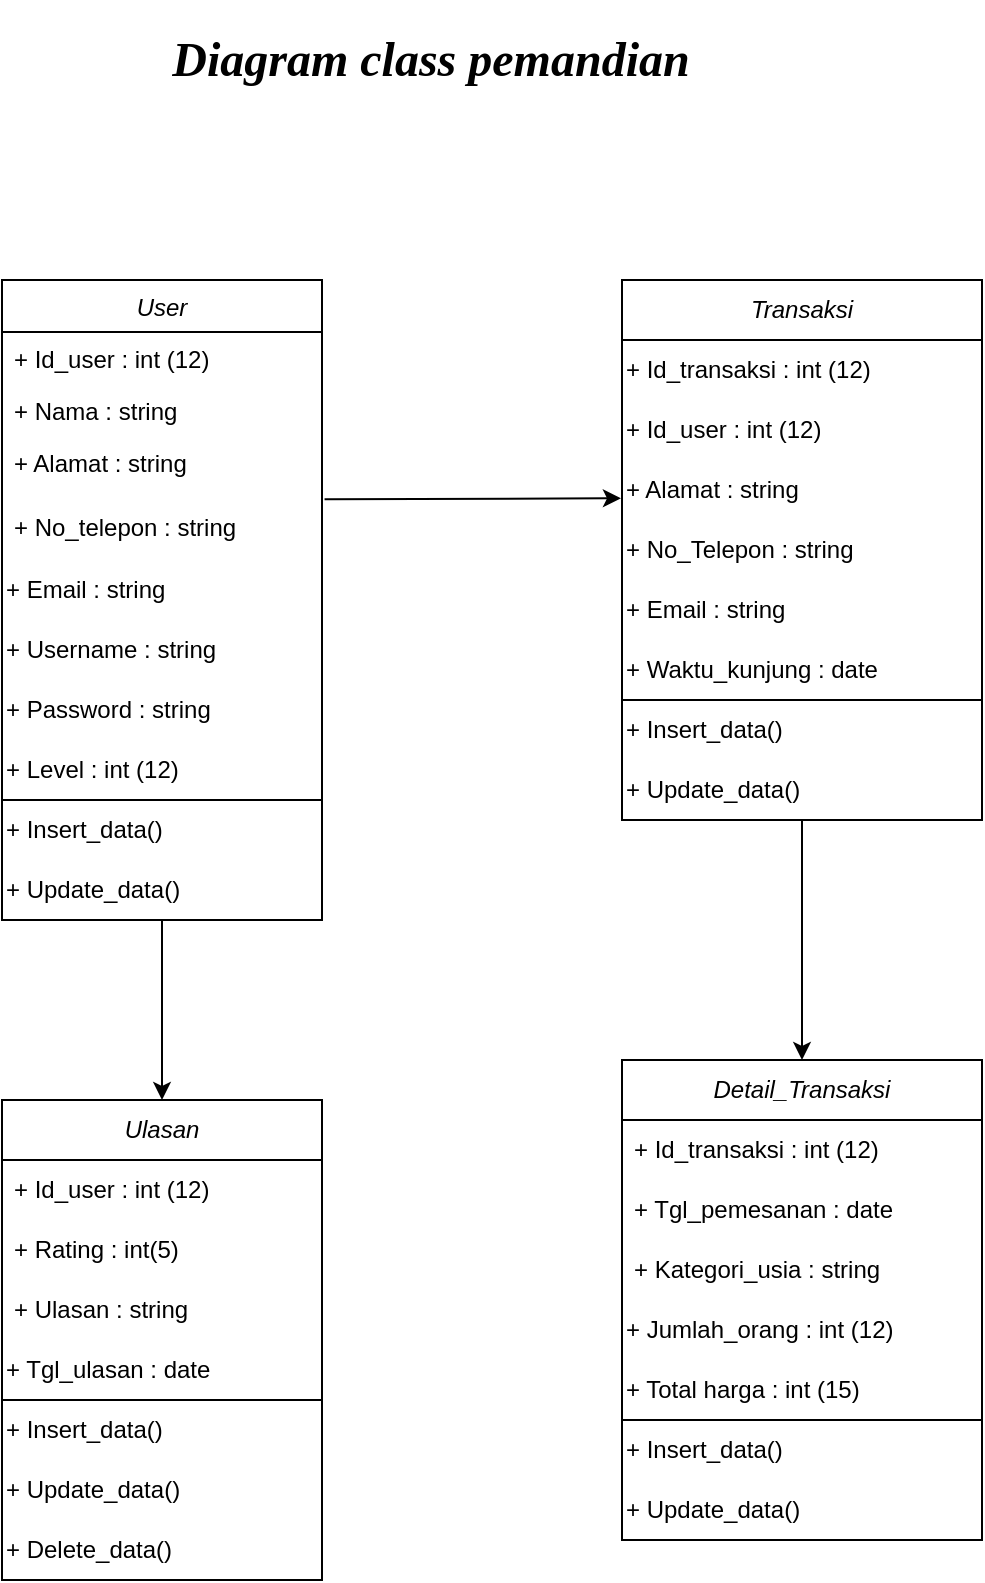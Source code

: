 <mxfile version="21.6.6" type="github">
  <diagram id="C5RBs43oDa-KdzZeNtuy" name="Page-1">
    <mxGraphModel dx="683" dy="1548" grid="1" gridSize="10" guides="1" tooltips="1" connect="1" arrows="1" fold="1" page="1" pageScale="1" pageWidth="827" pageHeight="1169" math="0" shadow="0">
      <root>
        <mxCell id="WIyWlLk6GJQsqaUBKTNV-0" />
        <mxCell id="WIyWlLk6GJQsqaUBKTNV-1" parent="WIyWlLk6GJQsqaUBKTNV-0" />
        <mxCell id="zkfFHV4jXpPFQw0GAbJ--0" value="User" style="swimlane;fontStyle=2;align=center;verticalAlign=top;childLayout=stackLayout;horizontal=1;startSize=26;horizontalStack=0;resizeParent=1;resizeLast=0;collapsible=1;marginBottom=0;rounded=0;shadow=0;strokeWidth=1;" parent="WIyWlLk6GJQsqaUBKTNV-1" vertex="1">
          <mxGeometry x="220" y="130" width="160" height="260" as="geometry">
            <mxRectangle x="230" y="140" width="160" height="26" as="alternateBounds" />
          </mxGeometry>
        </mxCell>
        <mxCell id="zkfFHV4jXpPFQw0GAbJ--1" value="+ Id_user : int (12)" style="text;align=left;verticalAlign=top;spacingLeft=4;spacingRight=4;overflow=hidden;rotatable=0;points=[[0,0.5],[1,0.5]];portConstraint=eastwest;" parent="zkfFHV4jXpPFQw0GAbJ--0" vertex="1">
          <mxGeometry y="26" width="160" height="26" as="geometry" />
        </mxCell>
        <mxCell id="zkfFHV4jXpPFQw0GAbJ--2" value="+ Nama : string " style="text;align=left;verticalAlign=top;spacingLeft=4;spacingRight=4;overflow=hidden;rotatable=0;points=[[0,0.5],[1,0.5]];portConstraint=eastwest;rounded=0;shadow=0;html=0;" parent="zkfFHV4jXpPFQw0GAbJ--0" vertex="1">
          <mxGeometry y="52" width="160" height="26" as="geometry" />
        </mxCell>
        <mxCell id="zkfFHV4jXpPFQw0GAbJ--3" value="+ Alamat : string" style="text;align=left;verticalAlign=top;spacingLeft=4;spacingRight=4;overflow=hidden;rotatable=0;points=[[0,0.5],[1,0.5]];portConstraint=eastwest;rounded=0;shadow=0;html=0;" parent="zkfFHV4jXpPFQw0GAbJ--0" vertex="1">
          <mxGeometry y="78" width="160" height="32" as="geometry" />
        </mxCell>
        <mxCell id="zkfFHV4jXpPFQw0GAbJ--5" value="+ No_telepon : string" style="text;align=left;verticalAlign=top;spacingLeft=4;spacingRight=4;overflow=hidden;rotatable=0;points=[[0,0.5],[1,0.5]];portConstraint=eastwest;" parent="zkfFHV4jXpPFQw0GAbJ--0" vertex="1">
          <mxGeometry y="110" width="160" height="30" as="geometry" />
        </mxCell>
        <mxCell id="bZdzXyI9z17Q2TIN5yFZ-2" value="+ Email : string" style="text;html=1;align=left;verticalAlign=middle;resizable=0;points=[];autosize=1;strokeColor=none;fillColor=none;" parent="zkfFHV4jXpPFQw0GAbJ--0" vertex="1">
          <mxGeometry y="140" width="160" height="30" as="geometry" />
        </mxCell>
        <mxCell id="bZdzXyI9z17Q2TIN5yFZ-3" value="+ Username : string" style="text;html=1;align=left;verticalAlign=middle;resizable=0;points=[];autosize=1;strokeColor=none;fillColor=none;" parent="zkfFHV4jXpPFQw0GAbJ--0" vertex="1">
          <mxGeometry y="170" width="160" height="30" as="geometry" />
        </mxCell>
        <mxCell id="bZdzXyI9z17Q2TIN5yFZ-5" value="+ Password : string" style="text;html=1;align=left;verticalAlign=middle;resizable=0;points=[];autosize=1;strokeColor=none;fillColor=none;" parent="zkfFHV4jXpPFQw0GAbJ--0" vertex="1">
          <mxGeometry y="200" width="160" height="30" as="geometry" />
        </mxCell>
        <mxCell id="bZdzXyI9z17Q2TIN5yFZ-6" value="+ Level : int (12)" style="text;html=1;align=left;verticalAlign=middle;resizable=0;points=[];autosize=1;strokeColor=none;fillColor=none;" parent="zkfFHV4jXpPFQw0GAbJ--0" vertex="1">
          <mxGeometry y="230" width="160" height="30" as="geometry" />
        </mxCell>
        <mxCell id="bZdzXyI9z17Q2TIN5yFZ-7" value="&lt;h1&gt;Diagram class pemandian&lt;/h1&gt;" style="text;html=1;strokeColor=none;fillColor=none;spacing=5;spacingTop=-20;whiteSpace=wrap;overflow=hidden;rounded=0;fontFamily=Comic Sans MS;fontStyle=2;align=center;" parent="WIyWlLk6GJQsqaUBKTNV-1" vertex="1">
          <mxGeometry x="279" width="311" height="120" as="geometry" />
        </mxCell>
        <mxCell id="bZdzXyI9z17Q2TIN5yFZ-8" value="Transaksi" style="swimlane;fontStyle=2;childLayout=stackLayout;horizontal=1;startSize=30;horizontalStack=0;resizeParent=1;resizeParentMax=0;resizeLast=0;collapsible=1;marginBottom=0;whiteSpace=wrap;html=1;align=center;" parent="WIyWlLk6GJQsqaUBKTNV-1" vertex="1">
          <mxGeometry x="530" y="130" width="180" height="210" as="geometry" />
        </mxCell>
        <mxCell id="bZdzXyI9z17Q2TIN5yFZ-12" value="+ Id_transaksi : int (12)" style="text;html=1;align=left;verticalAlign=middle;resizable=0;points=[];autosize=1;strokeColor=none;fillColor=none;" parent="bZdzXyI9z17Q2TIN5yFZ-8" vertex="1">
          <mxGeometry y="30" width="180" height="30" as="geometry" />
        </mxCell>
        <mxCell id="bZdzXyI9z17Q2TIN5yFZ-14" value="+ Id_user : int (12)" style="text;html=1;strokeColor=none;fillColor=none;align=left;verticalAlign=middle;whiteSpace=wrap;rounded=0;" parent="bZdzXyI9z17Q2TIN5yFZ-8" vertex="1">
          <mxGeometry y="60" width="180" height="30" as="geometry" />
        </mxCell>
        <mxCell id="bZdzXyI9z17Q2TIN5yFZ-15" value="+ Alamat : string" style="text;html=1;strokeColor=none;fillColor=none;align=left;verticalAlign=middle;whiteSpace=wrap;rounded=0;" parent="bZdzXyI9z17Q2TIN5yFZ-8" vertex="1">
          <mxGeometry y="90" width="180" height="30" as="geometry" />
        </mxCell>
        <mxCell id="bZdzXyI9z17Q2TIN5yFZ-16" value="+ No_Telepon&amp;nbsp;: string" style="text;html=1;strokeColor=none;fillColor=none;align=left;verticalAlign=middle;whiteSpace=wrap;rounded=0;" parent="bZdzXyI9z17Q2TIN5yFZ-8" vertex="1">
          <mxGeometry y="120" width="180" height="30" as="geometry" />
        </mxCell>
        <mxCell id="bZdzXyI9z17Q2TIN5yFZ-18" value="+ Email&amp;nbsp;: string" style="text;html=1;strokeColor=none;fillColor=none;align=left;verticalAlign=middle;whiteSpace=wrap;rounded=0;" parent="bZdzXyI9z17Q2TIN5yFZ-8" vertex="1">
          <mxGeometry y="150" width="180" height="30" as="geometry" />
        </mxCell>
        <mxCell id="bZdzXyI9z17Q2TIN5yFZ-19" value="+ Waktu_kunjung : date" style="text;html=1;strokeColor=none;fillColor=none;align=left;verticalAlign=middle;whiteSpace=wrap;rounded=0;" parent="bZdzXyI9z17Q2TIN5yFZ-8" vertex="1">
          <mxGeometry y="180" width="180" height="30" as="geometry" />
        </mxCell>
        <mxCell id="bZdzXyI9z17Q2TIN5yFZ-21" value="" style="endArrow=classic;html=1;rounded=0;entryX=-0.003;entryY=0.638;entryDx=0;entryDy=0;entryPerimeter=0;exitX=1.008;exitY=-0.013;exitDx=0;exitDy=0;exitPerimeter=0;" parent="WIyWlLk6GJQsqaUBKTNV-1" source="zkfFHV4jXpPFQw0GAbJ--5" target="bZdzXyI9z17Q2TIN5yFZ-15" edge="1">
          <mxGeometry width="50" height="50" relative="1" as="geometry">
            <mxPoint x="350" y="250" as="sourcePoint" />
            <mxPoint x="400" y="200" as="targetPoint" />
            <Array as="points" />
          </mxGeometry>
        </mxCell>
        <mxCell id="bZdzXyI9z17Q2TIN5yFZ-22" value="Detail_Transaksi" style="swimlane;fontStyle=2;childLayout=stackLayout;horizontal=1;startSize=30;horizontalStack=0;resizeParent=1;resizeParentMax=0;resizeLast=0;collapsible=1;marginBottom=0;whiteSpace=wrap;html=1;" parent="WIyWlLk6GJQsqaUBKTNV-1" vertex="1">
          <mxGeometry x="530" y="520" width="180" height="180" as="geometry" />
        </mxCell>
        <mxCell id="bZdzXyI9z17Q2TIN5yFZ-23" value="+ Id_transaksi : int (12)" style="text;strokeColor=none;fillColor=none;align=left;verticalAlign=middle;spacingLeft=4;spacingRight=4;overflow=hidden;points=[[0,0.5],[1,0.5]];portConstraint=eastwest;rotatable=0;whiteSpace=wrap;html=1;" parent="bZdzXyI9z17Q2TIN5yFZ-22" vertex="1">
          <mxGeometry y="30" width="180" height="30" as="geometry" />
        </mxCell>
        <mxCell id="bZdzXyI9z17Q2TIN5yFZ-24" value="+ Tgl_pemesanan : date" style="text;strokeColor=none;fillColor=none;align=left;verticalAlign=middle;spacingLeft=4;spacingRight=4;overflow=hidden;points=[[0,0.5],[1,0.5]];portConstraint=eastwest;rotatable=0;whiteSpace=wrap;html=1;" parent="bZdzXyI9z17Q2TIN5yFZ-22" vertex="1">
          <mxGeometry y="60" width="180" height="30" as="geometry" />
        </mxCell>
        <mxCell id="bZdzXyI9z17Q2TIN5yFZ-25" value="+ Kategori_usia : string" style="text;strokeColor=none;fillColor=none;align=left;verticalAlign=middle;spacingLeft=4;spacingRight=4;overflow=hidden;points=[[0,0.5],[1,0.5]];portConstraint=eastwest;rotatable=0;whiteSpace=wrap;html=1;" parent="bZdzXyI9z17Q2TIN5yFZ-22" vertex="1">
          <mxGeometry y="90" width="180" height="30" as="geometry" />
        </mxCell>
        <mxCell id="bZdzXyI9z17Q2TIN5yFZ-26" value="+ Jumlah_orang : int (12)" style="text;html=1;align=left;verticalAlign=middle;resizable=0;points=[];autosize=1;strokeColor=none;fillColor=none;" parent="bZdzXyI9z17Q2TIN5yFZ-22" vertex="1">
          <mxGeometry y="120" width="180" height="30" as="geometry" />
        </mxCell>
        <mxCell id="bZdzXyI9z17Q2TIN5yFZ-27" value="+ Total harga : int (15)" style="text;html=1;align=left;verticalAlign=middle;resizable=0;points=[];autosize=1;strokeColor=none;fillColor=none;" parent="bZdzXyI9z17Q2TIN5yFZ-22" vertex="1">
          <mxGeometry y="150" width="180" height="30" as="geometry" />
        </mxCell>
        <mxCell id="bZdzXyI9z17Q2TIN5yFZ-29" value="&lt;i&gt;Ulasan&lt;/i&gt;" style="swimlane;fontStyle=0;childLayout=stackLayout;horizontal=1;startSize=30;horizontalStack=0;resizeParent=1;resizeParentMax=0;resizeLast=0;collapsible=1;marginBottom=0;whiteSpace=wrap;html=1;align=center;" parent="WIyWlLk6GJQsqaUBKTNV-1" vertex="1">
          <mxGeometry x="220" y="540" width="160" height="150" as="geometry" />
        </mxCell>
        <mxCell id="bZdzXyI9z17Q2TIN5yFZ-30" value="+ Id_user : int (12)" style="text;strokeColor=none;fillColor=none;align=left;verticalAlign=middle;spacingLeft=4;spacingRight=4;overflow=hidden;points=[[0,0.5],[1,0.5]];portConstraint=eastwest;rotatable=0;whiteSpace=wrap;html=1;" parent="bZdzXyI9z17Q2TIN5yFZ-29" vertex="1">
          <mxGeometry y="30" width="160" height="30" as="geometry" />
        </mxCell>
        <mxCell id="bZdzXyI9z17Q2TIN5yFZ-31" value="+ Rating : int(5)" style="text;strokeColor=none;fillColor=none;align=left;verticalAlign=middle;spacingLeft=4;spacingRight=4;overflow=hidden;points=[[0,0.5],[1,0.5]];portConstraint=eastwest;rotatable=0;whiteSpace=wrap;html=1;" parent="bZdzXyI9z17Q2TIN5yFZ-29" vertex="1">
          <mxGeometry y="60" width="160" height="30" as="geometry" />
        </mxCell>
        <mxCell id="bZdzXyI9z17Q2TIN5yFZ-32" value="+ Ulasan&amp;nbsp;: string" style="text;strokeColor=none;fillColor=none;align=left;verticalAlign=middle;spacingLeft=4;spacingRight=4;overflow=hidden;points=[[0,0.5],[1,0.5]];portConstraint=eastwest;rotatable=0;whiteSpace=wrap;html=1;" parent="bZdzXyI9z17Q2TIN5yFZ-29" vertex="1">
          <mxGeometry y="90" width="160" height="30" as="geometry" />
        </mxCell>
        <mxCell id="bZdzXyI9z17Q2TIN5yFZ-33" value="+ Tgl_ulasan : date" style="text;html=1;strokeColor=none;fillColor=none;align=left;verticalAlign=middle;whiteSpace=wrap;rounded=0;" parent="bZdzXyI9z17Q2TIN5yFZ-29" vertex="1">
          <mxGeometry y="120" width="160" height="30" as="geometry" />
        </mxCell>
        <mxCell id="MHJUN0xG9CUG6Ji6Jj-p-0" value="" style="rounded=0;whiteSpace=wrap;html=1;align=left;" vertex="1" parent="WIyWlLk6GJQsqaUBKTNV-1">
          <mxGeometry x="220" y="390" width="160" height="60" as="geometry" />
        </mxCell>
        <mxCell id="MHJUN0xG9CUG6Ji6Jj-p-1" value="+ Insert_data()" style="text;html=1;strokeColor=none;fillColor=none;align=left;verticalAlign=middle;whiteSpace=wrap;rounded=0;" vertex="1" parent="WIyWlLk6GJQsqaUBKTNV-1">
          <mxGeometry x="220" y="390" width="160" height="30" as="geometry" />
        </mxCell>
        <mxCell id="MHJUN0xG9CUG6Ji6Jj-p-24" style="edgeStyle=orthogonalEdgeStyle;rounded=0;orthogonalLoop=1;jettySize=auto;html=1;" edge="1" parent="WIyWlLk6GJQsqaUBKTNV-1" source="MHJUN0xG9CUG6Ji6Jj-p-3" target="bZdzXyI9z17Q2TIN5yFZ-29">
          <mxGeometry relative="1" as="geometry" />
        </mxCell>
        <mxCell id="MHJUN0xG9CUG6Ji6Jj-p-3" value="+ Update_data()" style="text;html=1;strokeColor=none;fillColor=none;align=left;verticalAlign=middle;whiteSpace=wrap;rounded=0;" vertex="1" parent="WIyWlLk6GJQsqaUBKTNV-1">
          <mxGeometry x="220" y="420" width="160" height="30" as="geometry" />
        </mxCell>
        <mxCell id="MHJUN0xG9CUG6Ji6Jj-p-4" value="" style="rounded=0;whiteSpace=wrap;html=1;" vertex="1" parent="WIyWlLk6GJQsqaUBKTNV-1">
          <mxGeometry x="220" y="690" width="160" height="90" as="geometry" />
        </mxCell>
        <mxCell id="MHJUN0xG9CUG6Ji6Jj-p-5" value="+ Insert_data()" style="text;html=1;strokeColor=none;fillColor=none;align=left;verticalAlign=middle;whiteSpace=wrap;rounded=0;" vertex="1" parent="WIyWlLk6GJQsqaUBKTNV-1">
          <mxGeometry x="220" y="690" width="160" height="30" as="geometry" />
        </mxCell>
        <mxCell id="MHJUN0xG9CUG6Ji6Jj-p-10" value="+ Update_data()" style="text;html=1;strokeColor=none;fillColor=none;align=left;verticalAlign=middle;whiteSpace=wrap;rounded=0;" vertex="1" parent="WIyWlLk6GJQsqaUBKTNV-1">
          <mxGeometry x="220" y="720" width="160" height="30" as="geometry" />
        </mxCell>
        <mxCell id="MHJUN0xG9CUG6Ji6Jj-p-11" value="+ Delete_data()" style="text;html=1;strokeColor=none;fillColor=none;align=left;verticalAlign=middle;whiteSpace=wrap;rounded=0;" vertex="1" parent="WIyWlLk6GJQsqaUBKTNV-1">
          <mxGeometry x="220" y="750" width="160" height="30" as="geometry" />
        </mxCell>
        <mxCell id="MHJUN0xG9CUG6Ji6Jj-p-12" value="" style="rounded=0;whiteSpace=wrap;html=1;" vertex="1" parent="WIyWlLk6GJQsqaUBKTNV-1">
          <mxGeometry x="530" y="700" width="180" height="60" as="geometry" />
        </mxCell>
        <mxCell id="MHJUN0xG9CUG6Ji6Jj-p-13" value="+ Insert_data()" style="text;html=1;strokeColor=none;fillColor=none;align=left;verticalAlign=middle;whiteSpace=wrap;rounded=0;" vertex="1" parent="WIyWlLk6GJQsqaUBKTNV-1">
          <mxGeometry x="530" y="700" width="180" height="30" as="geometry" />
        </mxCell>
        <mxCell id="MHJUN0xG9CUG6Ji6Jj-p-14" value="+ Update_data()" style="text;html=1;strokeColor=none;fillColor=none;align=left;verticalAlign=middle;whiteSpace=wrap;rounded=0;" vertex="1" parent="WIyWlLk6GJQsqaUBKTNV-1">
          <mxGeometry x="530" y="730" width="180" height="30" as="geometry" />
        </mxCell>
        <mxCell id="MHJUN0xG9CUG6Ji6Jj-p-15" value="" style="rounded=0;whiteSpace=wrap;html=1;" vertex="1" parent="WIyWlLk6GJQsqaUBKTNV-1">
          <mxGeometry x="530" y="340" width="180" height="60" as="geometry" />
        </mxCell>
        <mxCell id="MHJUN0xG9CUG6Ji6Jj-p-19" value="+ Insert_data()" style="text;html=1;strokeColor=none;fillColor=none;align=left;verticalAlign=middle;whiteSpace=wrap;rounded=0;" vertex="1" parent="WIyWlLk6GJQsqaUBKTNV-1">
          <mxGeometry x="530" y="340" width="180" height="30" as="geometry" />
        </mxCell>
        <mxCell id="MHJUN0xG9CUG6Ji6Jj-p-25" style="edgeStyle=orthogonalEdgeStyle;rounded=0;orthogonalLoop=1;jettySize=auto;html=1;entryX=0.5;entryY=0;entryDx=0;entryDy=0;" edge="1" parent="WIyWlLk6GJQsqaUBKTNV-1" source="MHJUN0xG9CUG6Ji6Jj-p-20" target="bZdzXyI9z17Q2TIN5yFZ-22">
          <mxGeometry relative="1" as="geometry" />
        </mxCell>
        <mxCell id="MHJUN0xG9CUG6Ji6Jj-p-20" value="+ Update_data()" style="text;html=1;strokeColor=none;fillColor=none;align=left;verticalAlign=middle;whiteSpace=wrap;rounded=0;" vertex="1" parent="WIyWlLk6GJQsqaUBKTNV-1">
          <mxGeometry x="530" y="370" width="180" height="30" as="geometry" />
        </mxCell>
      </root>
    </mxGraphModel>
  </diagram>
</mxfile>
